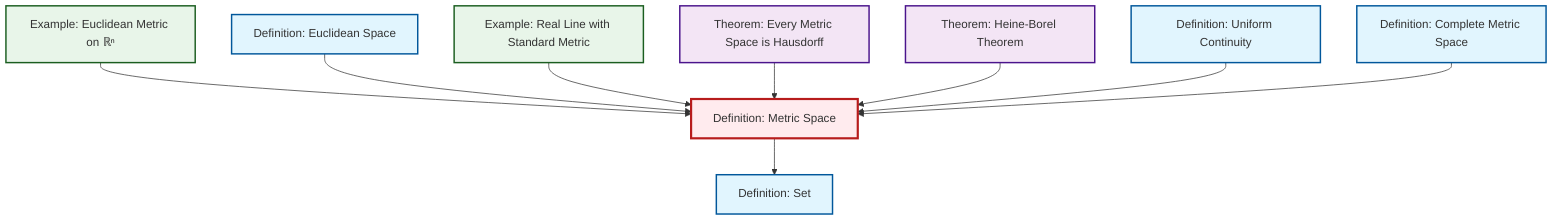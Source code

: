 graph TD
    classDef definition fill:#e1f5fe,stroke:#01579b,stroke-width:2px
    classDef theorem fill:#f3e5f5,stroke:#4a148c,stroke-width:2px
    classDef axiom fill:#fff3e0,stroke:#e65100,stroke-width:2px
    classDef example fill:#e8f5e9,stroke:#1b5e20,stroke-width:2px
    classDef current fill:#ffebee,stroke:#b71c1c,stroke-width:3px
    def-uniform-continuity["Definition: Uniform Continuity"]:::definition
    ex-real-line-metric["Example: Real Line with Standard Metric"]:::example
    def-set["Definition: Set"]:::definition
    def-complete-metric-space["Definition: Complete Metric Space"]:::definition
    def-euclidean-space["Definition: Euclidean Space"]:::definition
    thm-metric-hausdorff["Theorem: Every Metric Space is Hausdorff"]:::theorem
    def-metric-space["Definition: Metric Space"]:::definition
    thm-heine-borel["Theorem: Heine-Borel Theorem"]:::theorem
    ex-euclidean-metric["Example: Euclidean Metric on ℝⁿ"]:::example
    ex-euclidean-metric --> def-metric-space
    def-metric-space --> def-set
    def-euclidean-space --> def-metric-space
    ex-real-line-metric --> def-metric-space
    thm-metric-hausdorff --> def-metric-space
    thm-heine-borel --> def-metric-space
    def-uniform-continuity --> def-metric-space
    def-complete-metric-space --> def-metric-space
    class def-metric-space current